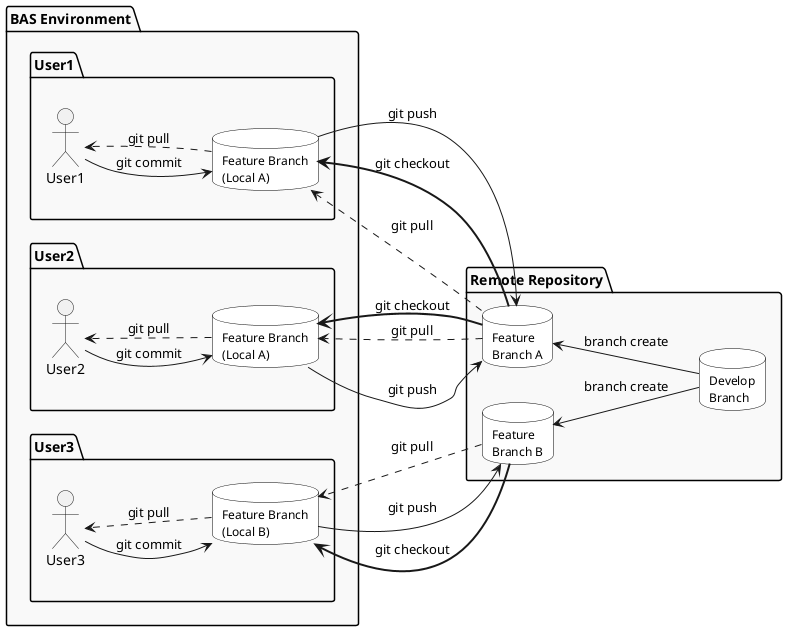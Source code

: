@startuml
skinparam database {
    BackgroundColor White
    BorderColor Black
    FontSize 12
}
skinparam package {
    BorderColor Black
    BackgroundColor #F9F9F9
}
skinparam ranksep 30  ' ノード間の垂直間隔を縮小
skinparam nodesep 10  ' ノード内の間隔を縮小

' === ローカル環境: User A/B/C ===
package "BAS Environment" {

    package "User1" {
        actor DevA as "User1"
        database LocalFeatureA1 as "Feature Branch\n(Local A)"
        DevA --> LocalFeatureA1 : git commit
    }

    package "User2" {
        actor DevB as "User2"
        database LocalFeatureA2 as "Feature Branch\n(Local A)"
        DevB --> LocalFeatureA2 : git commit
    }

    package "User3" {
        actor DevC as "User3"
        database LocalFeatureB as "Feature Branch\n(Local B)"
        DevC --> LocalFeatureB : git commit
    }
}

' === リモートリポジトリ ===
package "Remote Repository" {
    
    database RemoteFeatureA as "Feature\nBranch A"
    database RemoteFeatureB as "Feature\nBranch B"
    left to right direction
    database RemoteDevelop as "Develop\nBranch"
}

' === ローカル → リモート Push ===
LocalFeatureA1 --> RemoteFeatureA : git push
LocalFeatureA2 --> RemoteFeatureA : git push
LocalFeatureB --> RemoteFeatureB : git push

' === リモート → ローカル Pull ===
RemoteFeatureA ..> LocalFeatureA1 : git pull
LocalFeatureA1 ..> DevA : git pull
RemoteFeatureA ..> LocalFeatureA2 : git pull
LocalFeatureA2 ..> DevB : git pull
RemoteFeatureB ..> LocalFeatureB : git pull
LocalFeatureB ..> DevC : git pull

RemoteFeatureA <-- RemoteDevelop : branch create
RemoteFeatureB <-- RemoteDevelop : branch create

LocalFeatureA1 <== RemoteFeatureA : git checkout
LocalFeatureA2 <== RemoteFeatureA : git checkout
LocalFeatureB <== RemoteFeatureB : git checkout

@enduml
